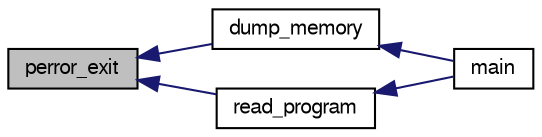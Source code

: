 digraph "perror_exit"
{
  edge [fontname="FreeSans",fontsize="10",labelfontname="FreeSans",labelfontsize="10"];
  node [fontname="FreeSans",fontsize="10",shape=record];
  rankdir="LR";
  Node1 [label="perror_exit",height=0.2,width=0.4,color="black", fillcolor="grey75", style="filled" fontcolor="black"];
  Node1 -> Node2 [dir="back",color="midnightblue",fontsize="10",style="solid",fontname="FreeSans"];
  Node2 [label="dump_memory",height=0.2,width=0.4,color="black", fillcolor="white", style="filled",URL="$machine_8h.html#aa69650bbdba0125402a22c4451755412",tooltip="Affichage du programme et des données. "];
  Node2 -> Node3 [dir="back",color="midnightblue",fontsize="10",style="solid",fontname="FreeSans"];
  Node3 [label="main",height=0.2,width=0.4,color="black", fillcolor="white", style="filled",URL="$test__simul_8c.html#a0ddf1224851353fc92bfbff6f499fa97",tooltip="Programme de test. "];
  Node1 -> Node4 [dir="back",color="midnightblue",fontsize="10",style="solid",fontname="FreeSans"];
  Node4 [label="read_program",height=0.2,width=0.4,color="black", fillcolor="white", style="filled",URL="$machine_8h.html#ac59b88844961c2479108151e24dd555a",tooltip="Lecture d&#39;un programme depuis un fichier binaire. "];
  Node4 -> Node3 [dir="back",color="midnightblue",fontsize="10",style="solid",fontname="FreeSans"];
}
